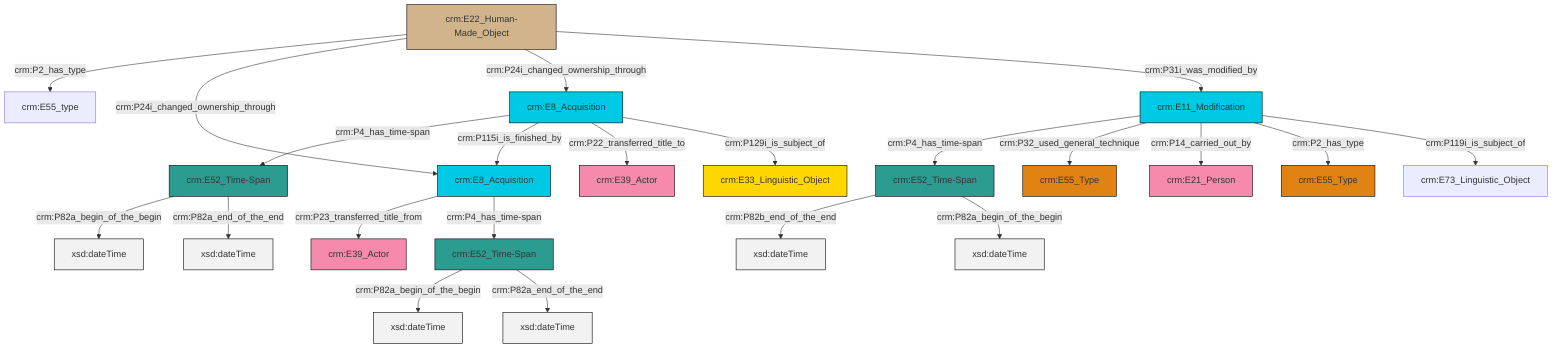 graph TD
classDef Literal fill:#f2f2f2,stroke:#000000;
classDef CRM_Entity fill:#FFFFFF,stroke:#000000;
classDef Temporal_Entity fill:#00C9E6, stroke:#000000;
classDef Type fill:#E18312, stroke:#000000;
classDef Time-Span fill:#2C9C91, stroke:#000000;
classDef Appellation fill:#FFEB7F, stroke:#000000;
classDef Place fill:#008836, stroke:#000000;
classDef Persistent_Item fill:#B266B2, stroke:#000000;
classDef Conceptual_Object fill:#FFD700, stroke:#000000;
classDef Physical_Thing fill:#D2B48C, stroke:#000000;
classDef Actor fill:#f58aad, stroke:#000000;
classDef PC_Classes fill:#4ce600, stroke:#000000;
classDef Multi fill:#cccccc,stroke:#000000;

2["crm:E52_Time-Span"]:::Time-Span -->|crm:P82b_end_of_the_end| 3[xsd:dateTime]:::Literal
6["crm:E52_Time-Span"]:::Time-Span -->|crm:P82a_begin_of_the_begin| 7[xsd:dateTime]:::Literal
8["crm:E22_Human-Made_Object"]:::Physical_Thing -->|crm:P2_has_type| 9["crm:E55_type"]:::Default
10["crm:E8_Acquisition"]:::Temporal_Entity -->|crm:P4_has_time-span| 11["crm:E52_Time-Span"]:::Time-Span
11["crm:E52_Time-Span"]:::Time-Span -->|crm:P82a_begin_of_the_begin| 12[xsd:dateTime]:::Literal
6["crm:E52_Time-Span"]:::Time-Span -->|crm:P82a_end_of_the_end| 13[xsd:dateTime]:::Literal
8["crm:E22_Human-Made_Object"]:::Physical_Thing -->|crm:P24i_changed_ownership_through| 14["crm:E8_Acquisition"]:::Temporal_Entity
10["crm:E8_Acquisition"]:::Temporal_Entity -->|crm:P115i_is_finished_by| 14["crm:E8_Acquisition"]:::Temporal_Entity
14["crm:E8_Acquisition"]:::Temporal_Entity -->|crm:P23_transferred_title_from| 20["crm:E39_Actor"]:::Actor
14["crm:E8_Acquisition"]:::Temporal_Entity -->|crm:P4_has_time-span| 6["crm:E52_Time-Span"]:::Time-Span
10["crm:E8_Acquisition"]:::Temporal_Entity -->|crm:P22_transferred_title_to| 18["crm:E39_Actor"]:::Actor
4["crm:E11_Modification"]:::Temporal_Entity -->|crm:P4_has_time-span| 2["crm:E52_Time-Span"]:::Time-Span
8["crm:E22_Human-Made_Object"]:::Physical_Thing -->|crm:P24i_changed_ownership_through| 10["crm:E8_Acquisition"]:::Temporal_Entity
8["crm:E22_Human-Made_Object"]:::Physical_Thing -->|crm:P31i_was_modified_by| 4["crm:E11_Modification"]:::Temporal_Entity
4["crm:E11_Modification"]:::Temporal_Entity -->|crm:P32_used_general_technique| 0["crm:E55_Type"]:::Type
4["crm:E11_Modification"]:::Temporal_Entity -->|crm:P14_carried_out_by| 26["crm:E21_Person"]:::Actor
4["crm:E11_Modification"]:::Temporal_Entity -->|crm:P2_has_type| 16["crm:E55_Type"]:::Type
10["crm:E8_Acquisition"]:::Temporal_Entity -->|crm:P129i_is_subject_of| 30["crm:E33_Linguistic_Object"]:::Conceptual_Object
2["crm:E52_Time-Span"]:::Time-Span -->|crm:P82a_begin_of_the_begin| 32[xsd:dateTime]:::Literal
4["crm:E11_Modification"]:::Temporal_Entity -->|crm:P119i_is_subject_of| 28["crm:E73_Linguistic_Object"]:::Default
11["crm:E52_Time-Span"]:::Time-Span -->|crm:P82a_end_of_the_end| 35[xsd:dateTime]:::Literal